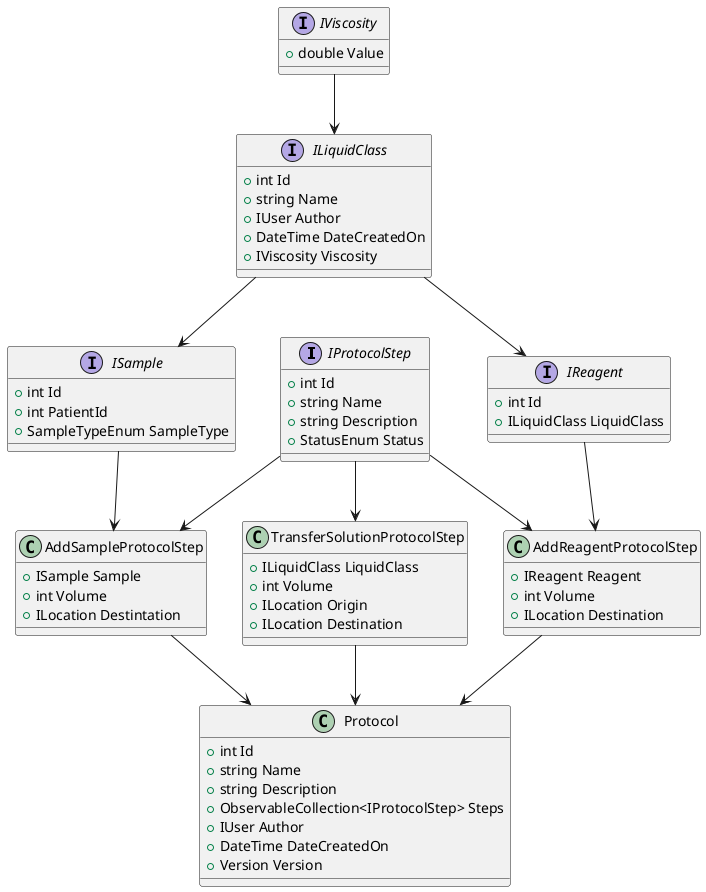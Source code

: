 @startuml
interface IProtocolStep {
  + int Id
  + string Name
  + string Description
  + StatusEnum Status
}

class Protocol {
  + int Id
  + string Name
  + string Description
  + ObservableCollection<IProtocolStep> Steps
  + IUser Author
  + DateTime DateCreatedOn
  + Version Version
}

class AddSampleProtocolStep {
  + ISample Sample
  + int Volume
  + ILocation Destintation
}

class AddReagentProtocolStep {
  + IReagent Reagent
  + int Volume
  + ILocation Destination
}

class TransferSolutionProtocolStep {
  + ILiquidClass LiquidClass
  + int Volume
  + ILocation Origin
  + ILocation Destination
}

interface ILiquidClass {
  + int Id
  + string Name
  + IUser Author
  + DateTime DateCreatedOn 
  + IViscosity Viscosity
}

interface IViscosity {
  + double Value
}

interface ISample {
  + int Id
  + int PatientId
  + SampleTypeEnum SampleType
}

interface IReagent {
  + int Id
  + ILiquidClass LiquidClass
}


IProtocolStep -down-> AddSampleProtocolStep
IProtocolStep -down-> AddReagentProtocolStep
IProtocolStep -down-> TransferSolutionProtocolStep
ISample -down-> AddSampleProtocolStep
IReagent -down-> AddReagentProtocolStep
IViscosity -down-> ILiquidClass
AddSampleProtocolStep --> Protocol
AddReagentProtocolStep --> Protocol
TransferSolutionProtocolStep --> Protocol
ILiquidClass -down-> ISample
ILiquidClass -down-> IReagent

@enduml